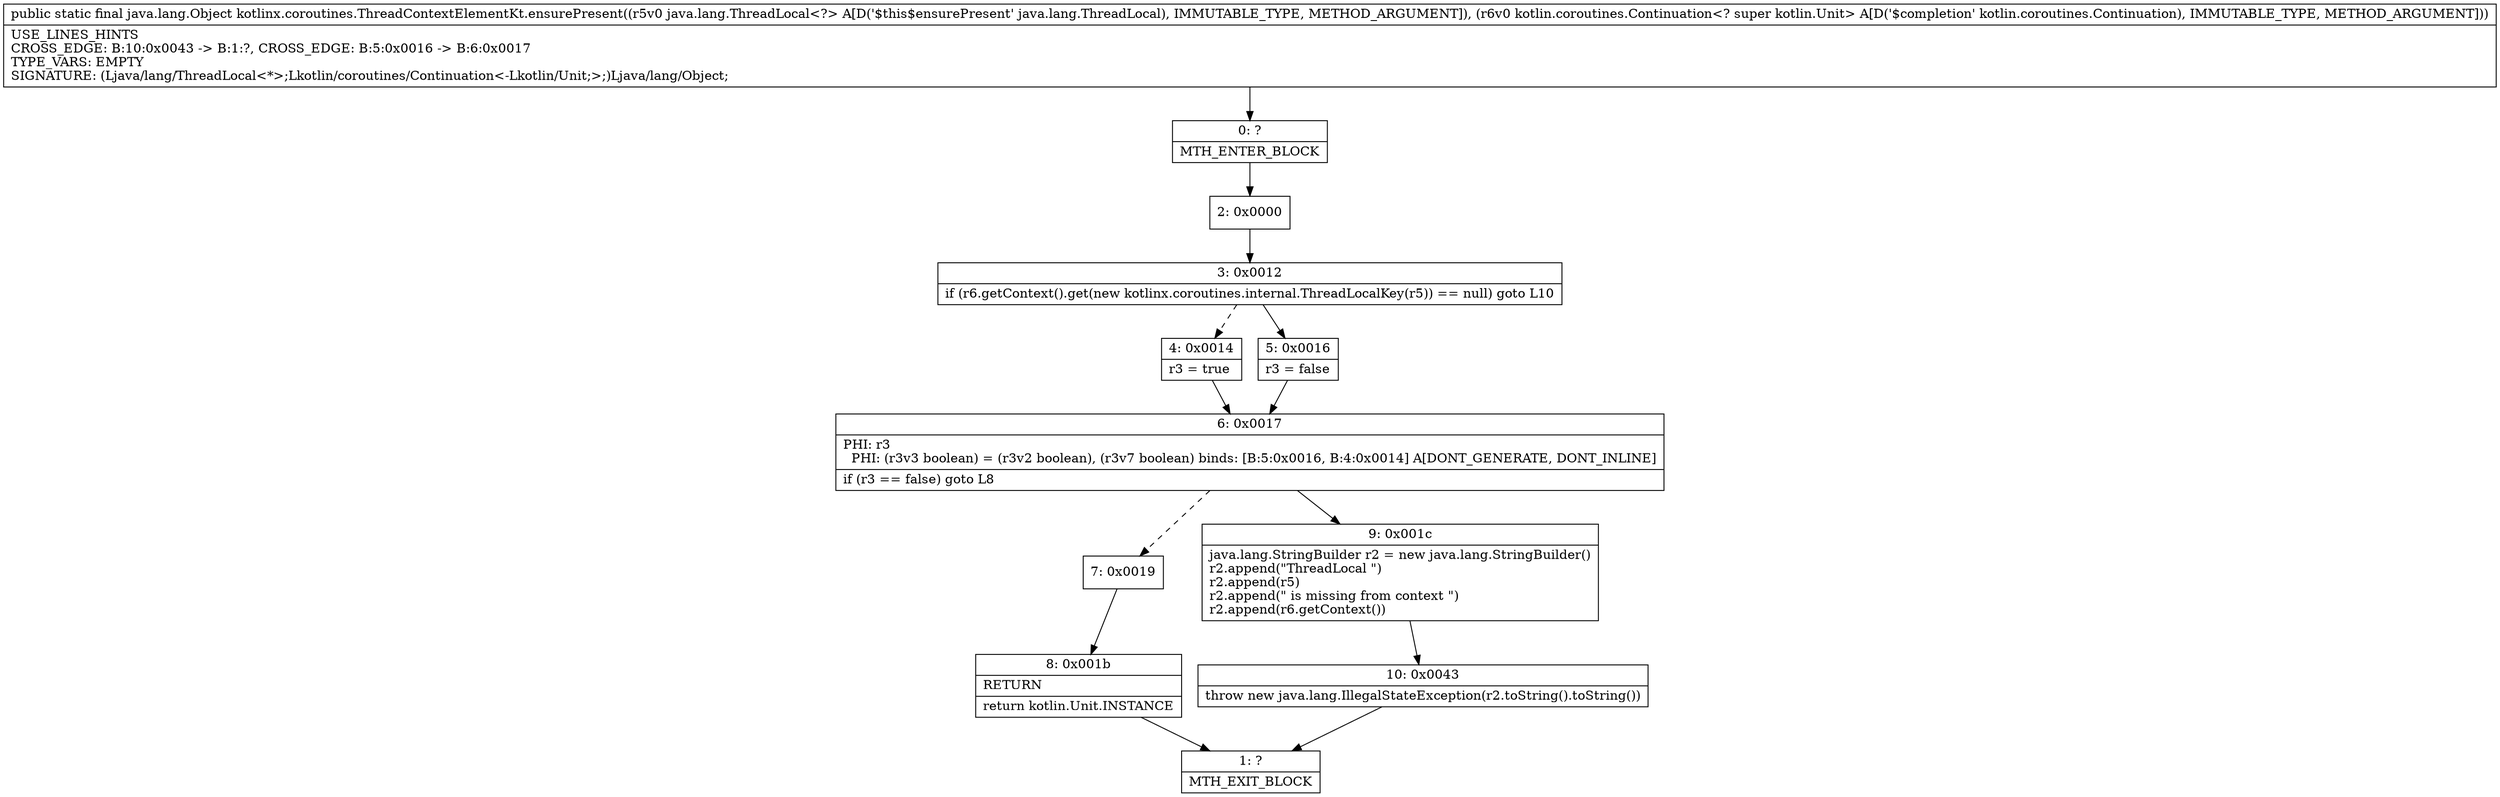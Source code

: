 digraph "CFG forkotlinx.coroutines.ThreadContextElementKt.ensurePresent(Ljava\/lang\/ThreadLocal;Lkotlin\/coroutines\/Continuation;)Ljava\/lang\/Object;" {
Node_0 [shape=record,label="{0\:\ ?|MTH_ENTER_BLOCK\l}"];
Node_2 [shape=record,label="{2\:\ 0x0000}"];
Node_3 [shape=record,label="{3\:\ 0x0012|if (r6.getContext().get(new kotlinx.coroutines.internal.ThreadLocalKey(r5)) == null) goto L10\l}"];
Node_4 [shape=record,label="{4\:\ 0x0014|r3 = true\l}"];
Node_6 [shape=record,label="{6\:\ 0x0017|PHI: r3 \l  PHI: (r3v3 boolean) = (r3v2 boolean), (r3v7 boolean) binds: [B:5:0x0016, B:4:0x0014] A[DONT_GENERATE, DONT_INLINE]\l|if (r3 == false) goto L8\l}"];
Node_7 [shape=record,label="{7\:\ 0x0019}"];
Node_8 [shape=record,label="{8\:\ 0x001b|RETURN\l|return kotlin.Unit.INSTANCE\l}"];
Node_1 [shape=record,label="{1\:\ ?|MTH_EXIT_BLOCK\l}"];
Node_9 [shape=record,label="{9\:\ 0x001c|java.lang.StringBuilder r2 = new java.lang.StringBuilder()\lr2.append(\"ThreadLocal \")\lr2.append(r5)\lr2.append(\" is missing from context \")\lr2.append(r6.getContext())\l}"];
Node_10 [shape=record,label="{10\:\ 0x0043|throw new java.lang.IllegalStateException(r2.toString().toString())\l}"];
Node_5 [shape=record,label="{5\:\ 0x0016|r3 = false\l}"];
MethodNode[shape=record,label="{public static final java.lang.Object kotlinx.coroutines.ThreadContextElementKt.ensurePresent((r5v0 java.lang.ThreadLocal\<?\> A[D('$this$ensurePresent' java.lang.ThreadLocal), IMMUTABLE_TYPE, METHOD_ARGUMENT]), (r6v0 kotlin.coroutines.Continuation\<? super kotlin.Unit\> A[D('$completion' kotlin.coroutines.Continuation), IMMUTABLE_TYPE, METHOD_ARGUMENT]))  | USE_LINES_HINTS\lCROSS_EDGE: B:10:0x0043 \-\> B:1:?, CROSS_EDGE: B:5:0x0016 \-\> B:6:0x0017\lTYPE_VARS: EMPTY\lSIGNATURE: (Ljava\/lang\/ThreadLocal\<*\>;Lkotlin\/coroutines\/Continuation\<\-Lkotlin\/Unit;\>;)Ljava\/lang\/Object;\l}"];
MethodNode -> Node_0;Node_0 -> Node_2;
Node_2 -> Node_3;
Node_3 -> Node_4[style=dashed];
Node_3 -> Node_5;
Node_4 -> Node_6;
Node_6 -> Node_7[style=dashed];
Node_6 -> Node_9;
Node_7 -> Node_8;
Node_8 -> Node_1;
Node_9 -> Node_10;
Node_10 -> Node_1;
Node_5 -> Node_6;
}

